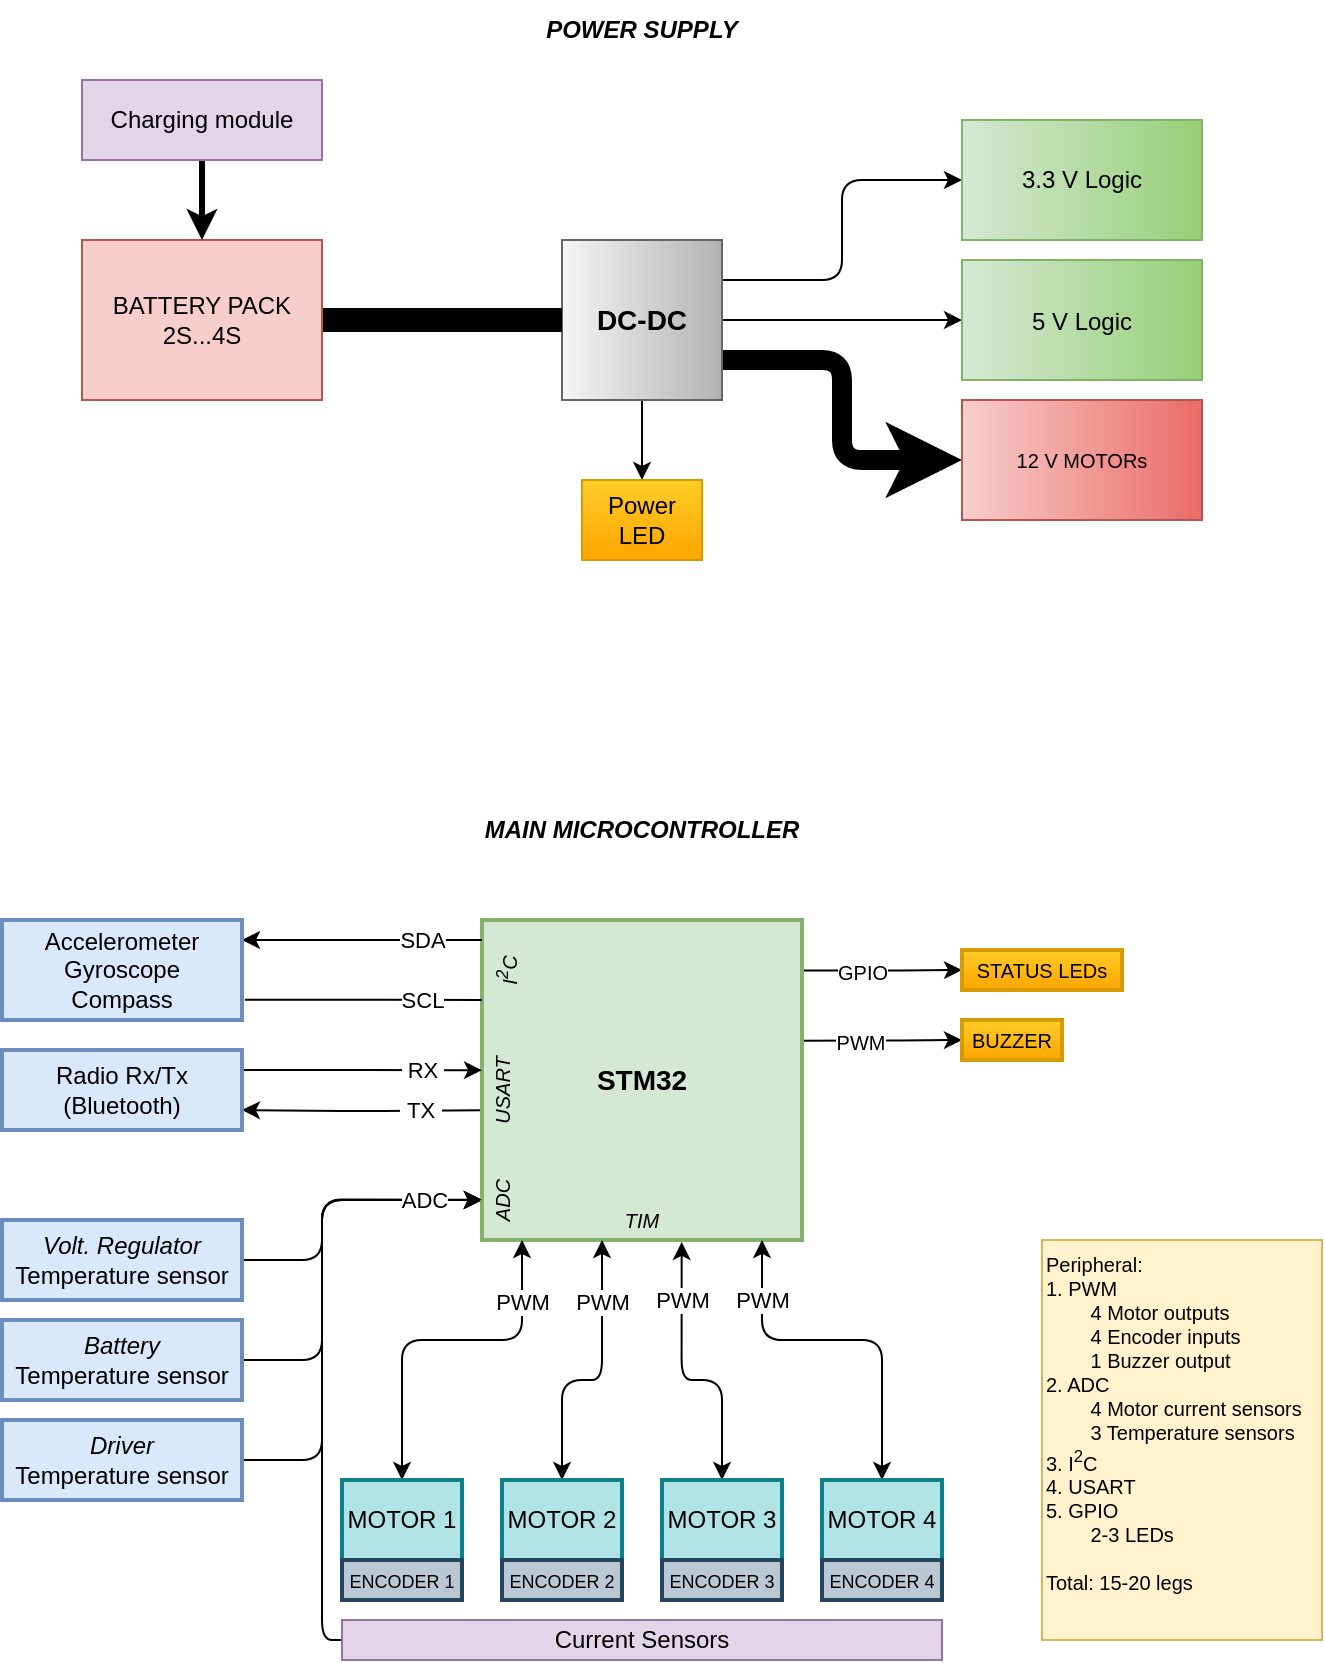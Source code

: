 <mxfile version="16.1.2" type="device"><diagram id="LEbQpBK_BzhCk1a9eABG" name="Schematic Drawing"><mxGraphModel dx="1160" dy="1079" grid="1" gridSize="10" guides="1" tooltips="1" connect="1" arrows="1" fold="1" page="1" pageScale="1" pageWidth="827" pageHeight="1169" background="none" math="0" shadow="0"><root><mxCell id="0"/><mxCell id="1" parent="0"/><mxCell id="eKdlytQEQ9LkMrlvxfEF-3" style="edgeStyle=orthogonalEdgeStyle;rounded=1;orthogonalLoop=1;jettySize=auto;html=1;entryX=0;entryY=0.5;entryDx=0;entryDy=0;" parent="1" source="eKdlytQEQ9LkMrlvxfEF-1" target="-sROZRibO9OlrrewLX2v-52" edge="1"><mxGeometry relative="1" as="geometry"><Array as="points"><mxPoint x="240" y="940"/><mxPoint x="240" y="720"/></Array></mxGeometry></mxCell><mxCell id="Ih8O1nFFS5MO4TN5T60S-7" style="edgeStyle=orthogonalEdgeStyle;rounded=1;orthogonalLoop=1;jettySize=auto;html=1;entryX=0;entryY=0.5;entryDx=0;entryDy=0;fontSize=14;exitX=1;exitY=0.5;exitDx=0;exitDy=0;" parent="1" source="Ih8O1nFFS5MO4TN5T60S-4" edge="1"><mxGeometry relative="1" as="geometry"><mxPoint x="200" y="780.007" as="sourcePoint"/><mxPoint x="320.0" y="720" as="targetPoint"/><Array as="points"><mxPoint x="240" y="750"/><mxPoint x="240" y="720"/></Array></mxGeometry></mxCell><mxCell id="hRBoX0cKJv2C7A1c1I82-6" style="edgeStyle=orthogonalEdgeStyle;rounded=1;orthogonalLoop=1;jettySize=auto;html=1;entryX=0;entryY=0.5;entryDx=0;entryDy=0;fontSize=14;exitX=1;exitY=0.5;exitDx=0;exitDy=0;" parent="1" source="hRBoX0cKJv2C7A1c1I82-3" target="-sROZRibO9OlrrewLX2v-52" edge="1"><mxGeometry relative="1" as="geometry"><Array as="points"><mxPoint x="240" y="800"/><mxPoint x="240" y="720"/></Array></mxGeometry></mxCell><mxCell id="-sROZRibO9OlrrewLX2v-26" style="edgeStyle=orthogonalEdgeStyle;orthogonalLoop=1;jettySize=auto;html=1;exitX=0.002;exitY=0.688;exitDx=0;exitDy=0;rounded=1;entryX=1;entryY=0.75;entryDx=0;entryDy=0;exitPerimeter=0;" parent="1" target="-sROZRibO9OlrrewLX2v-5" edge="1"><mxGeometry relative="1" as="geometry"><mxPoint x="320.32" y="675.08" as="sourcePoint"/><mxPoint x="480" y="425" as="targetPoint"/><Array as="points"/></mxGeometry></mxCell><mxCell id="-sROZRibO9OlrrewLX2v-28" value="&amp;nbsp;TX&amp;nbsp;" style="edgeLabel;html=1;align=center;verticalAlign=middle;resizable=0;points=[];" parent="-sROZRibO9OlrrewLX2v-26" vertex="1" connectable="0"><mxGeometry x="-0.762" y="-2" relative="1" as="geometry"><mxPoint x="-17" y="2" as="offset"/></mxGeometry></mxCell><mxCell id="-sROZRibO9OlrrewLX2v-41" style="edgeStyle=orthogonalEdgeStyle;orthogonalLoop=1;jettySize=auto;html=1;entryX=0;entryY=0.5;entryDx=0;entryDy=0;fontSize=10;startArrow=none;startFill=0;endArrow=classic;endFill=1;rounded=1;exitX=1;exitY=0.158;exitDx=0;exitDy=0;exitPerimeter=0;" parent="1" source="-sROZRibO9OlrrewLX2v-1" target="-sROZRibO9OlrrewLX2v-40" edge="1"><mxGeometry relative="1" as="geometry"><Array as="points"/></mxGeometry></mxCell><mxCell id="-sROZRibO9OlrrewLX2v-43" value="GPIO" style="edgeLabel;html=1;align=center;verticalAlign=middle;resizable=0;points=[];fontSize=10;" parent="-sROZRibO9OlrrewLX2v-41" vertex="1" connectable="0"><mxGeometry x="-0.633" relative="1" as="geometry"><mxPoint x="15" as="offset"/></mxGeometry></mxCell><mxCell id="-sROZRibO9OlrrewLX2v-47" style="edgeStyle=orthogonalEdgeStyle;rounded=1;orthogonalLoop=1;jettySize=auto;html=1;entryX=0;entryY=0.5;entryDx=0;entryDy=0;fontSize=10;startArrow=none;startFill=0;endArrow=classic;endFill=1;strokeColor=default;exitX=1;exitY=0.377;exitDx=0;exitDy=0;exitPerimeter=0;" parent="1" source="-sROZRibO9OlrrewLX2v-1" target="-sROZRibO9OlrrewLX2v-46" edge="1"><mxGeometry relative="1" as="geometry"><mxPoint x="480" y="710" as="sourcePoint"/><Array as="points"/></mxGeometry></mxCell><mxCell id="-sROZRibO9OlrrewLX2v-48" value="PWM" style="edgeLabel;html=1;align=center;verticalAlign=middle;resizable=0;points=[];fontSize=10;" parent="-sROZRibO9OlrrewLX2v-47" vertex="1" connectable="0"><mxGeometry x="-0.378" relative="1" as="geometry"><mxPoint x="4" as="offset"/></mxGeometry></mxCell><mxCell id="-sROZRibO9OlrrewLX2v-1" value="&lt;font style=&quot;font-size: 14px&quot;&gt;&lt;b&gt;STM32&lt;/b&gt;&lt;/font&gt;" style="whiteSpace=wrap;html=1;aspect=fixed;strokeWidth=2;fillColor=#d5e8d4;strokeColor=#82b366;shadow=0;sketch=0;" parent="1" vertex="1"><mxGeometry x="320" y="580" width="160" height="160" as="geometry"/></mxCell><mxCell id="-sROZRibO9OlrrewLX2v-3" style="edgeStyle=orthogonalEdgeStyle;orthogonalLoop=1;jettySize=auto;html=1;rounded=1;entryX=-0.001;entryY=0.874;entryDx=0;entryDy=0;entryPerimeter=0;exitX=1;exitY=0.5;exitDx=0;exitDy=0;" parent="1" source="-sROZRibO9OlrrewLX2v-2" target="-sROZRibO9OlrrewLX2v-1" edge="1"><mxGeometry relative="1" as="geometry"><mxPoint x="300" y="730" as="targetPoint"/><Array as="points"><mxPoint x="240" y="850"/><mxPoint x="240" y="720"/></Array></mxGeometry></mxCell><mxCell id="-sROZRibO9OlrrewLX2v-4" value="ADC" style="edgeLabel;html=1;align=center;verticalAlign=middle;resizable=0;points=[];" parent="-sROZRibO9OlrrewLX2v-3" vertex="1" connectable="0"><mxGeometry x="0.225" y="-1" relative="1" as="geometry"><mxPoint x="50" y="-17" as="offset"/></mxGeometry></mxCell><mxCell id="-sROZRibO9OlrrewLX2v-2" value="&lt;i&gt;Driver&lt;/i&gt;&lt;br&gt;Temperature sensor" style="rounded=0;whiteSpace=wrap;html=1;strokeWidth=2;fillColor=#dae8fc;strokeColor=#6c8ebf;" parent="1" vertex="1"><mxGeometry x="80" y="830" width="120" height="40" as="geometry"/></mxCell><mxCell id="-sROZRibO9OlrrewLX2v-25" style="edgeStyle=orthogonalEdgeStyle;orthogonalLoop=1;jettySize=auto;html=1;entryX=0;entryY=0.563;entryDx=0;entryDy=0;rounded=1;entryPerimeter=0;" parent="1" source="-sROZRibO9OlrrewLX2v-5" edge="1"><mxGeometry relative="1" as="geometry"><mxPoint x="320" y="655.08" as="targetPoint"/><Array as="points"><mxPoint x="250" y="655"/><mxPoint x="250" y="655"/></Array></mxGeometry></mxCell><mxCell id="-sROZRibO9OlrrewLX2v-27" value="&amp;nbsp;RX&amp;nbsp;" style="edgeLabel;html=1;align=center;verticalAlign=middle;resizable=0;points=[];" parent="-sROZRibO9OlrrewLX2v-25" vertex="1" connectable="0"><mxGeometry x="0.748" y="2" relative="1" as="geometry"><mxPoint x="-15" y="2" as="offset"/></mxGeometry></mxCell><mxCell id="-sROZRibO9OlrrewLX2v-5" value="Radio Rx/Tx (Bluetooth)" style="rounded=0;whiteSpace=wrap;html=1;strokeWidth=2;fillColor=#dae8fc;strokeColor=#6c8ebf;" parent="1" vertex="1"><mxGeometry x="80" y="645" width="120" height="40" as="geometry"/></mxCell><mxCell id="-sROZRibO9OlrrewLX2v-13" style="edgeStyle=orthogonalEdgeStyle;rounded=1;orthogonalLoop=1;jettySize=auto;html=1;entryX=0.125;entryY=1;entryDx=0;entryDy=0;entryPerimeter=0;endArrow=classic;endFill=1;startArrow=classic;startFill=1;" parent="1" source="-sROZRibO9OlrrewLX2v-7" edge="1"><mxGeometry relative="1" as="geometry"><mxPoint x="340" y="740" as="targetPoint"/><Array as="points"><mxPoint x="280" y="790"/><mxPoint x="340" y="790"/></Array></mxGeometry></mxCell><mxCell id="-sROZRibO9OlrrewLX2v-22" value="PWM" style="edgeLabel;html=1;align=center;verticalAlign=middle;resizable=0;points=[];" parent="-sROZRibO9OlrrewLX2v-13" vertex="1" connectable="0"><mxGeometry x="0.772" y="1" relative="1" as="geometry"><mxPoint x="1" y="10" as="offset"/></mxGeometry></mxCell><mxCell id="-sROZRibO9OlrrewLX2v-7" value="MOTOR&amp;nbsp;1" style="rounded=0;whiteSpace=wrap;html=1;strokeWidth=2;fillColor=#b0e3e6;strokeColor=#0e8088;" parent="1" vertex="1"><mxGeometry x="250" y="860" width="60" height="40" as="geometry"/></mxCell><mxCell id="-sROZRibO9OlrrewLX2v-11" style="edgeStyle=orthogonalEdgeStyle;rounded=1;orthogonalLoop=1;jettySize=auto;html=1;entryX=0.375;entryY=1;entryDx=0;entryDy=0;entryPerimeter=0;startArrow=classic;startFill=1;endArrow=classic;endFill=1;" parent="1" source="-sROZRibO9OlrrewLX2v-8" edge="1"><mxGeometry relative="1" as="geometry"><mxPoint x="380" y="740" as="targetPoint"/><Array as="points"><mxPoint x="360" y="810"/><mxPoint x="380" y="810"/></Array></mxGeometry></mxCell><mxCell id="-sROZRibO9OlrrewLX2v-21" value="PWM" style="edgeLabel;html=1;align=center;verticalAlign=middle;resizable=0;points=[];" parent="-sROZRibO9OlrrewLX2v-11" vertex="1" connectable="0"><mxGeometry x="0.694" relative="1" as="geometry"><mxPoint y="9" as="offset"/></mxGeometry></mxCell><mxCell id="-sROZRibO9OlrrewLX2v-8" value="MOTOR 2" style="rounded=0;whiteSpace=wrap;html=1;strokeWidth=2;fillColor=#b0e3e6;strokeColor=#0e8088;" parent="1" vertex="1"><mxGeometry x="330" y="860" width="60" height="40" as="geometry"/></mxCell><mxCell id="-sROZRibO9OlrrewLX2v-12" style="edgeStyle=orthogonalEdgeStyle;rounded=1;orthogonalLoop=1;jettySize=auto;html=1;entryX=0.624;entryY=1.006;entryDx=0;entryDy=0;entryPerimeter=0;endArrow=classic;endFill=1;startArrow=classic;startFill=1;" parent="1" source="-sROZRibO9OlrrewLX2v-9" edge="1"><mxGeometry relative="1" as="geometry"><mxPoint x="419.84" y="740.96" as="targetPoint"/><Array as="points"><mxPoint x="440" y="810"/><mxPoint x="420" y="810"/></Array></mxGeometry></mxCell><mxCell id="-sROZRibO9OlrrewLX2v-19" value="PWM" style="edgeLabel;html=1;align=center;verticalAlign=middle;resizable=0;points=[];" parent="-sROZRibO9OlrrewLX2v-12" vertex="1" connectable="0"><mxGeometry x="0.744" relative="1" as="geometry"><mxPoint y="11" as="offset"/></mxGeometry></mxCell><mxCell id="-sROZRibO9OlrrewLX2v-9" value="MOTOR 3" style="rounded=0;whiteSpace=wrap;html=1;strokeWidth=2;fillColor=#b0e3e6;strokeColor=#0e8088;" parent="1" vertex="1"><mxGeometry x="410" y="860" width="60" height="40" as="geometry"/></mxCell><mxCell id="-sROZRibO9OlrrewLX2v-14" style="edgeStyle=orthogonalEdgeStyle;rounded=1;orthogonalLoop=1;jettySize=auto;html=1;entryX=0.875;entryY=1;entryDx=0;entryDy=0;entryPerimeter=0;endArrow=classic;endFill=1;startArrow=classic;startFill=1;" parent="1" source="-sROZRibO9OlrrewLX2v-10" edge="1"><mxGeometry relative="1" as="geometry"><mxPoint x="460" y="740" as="targetPoint"/><Array as="points"><mxPoint x="520" y="790"/><mxPoint x="460" y="790"/></Array></mxGeometry></mxCell><mxCell id="-sROZRibO9OlrrewLX2v-18" value="PWM" style="edgeLabel;html=1;align=center;verticalAlign=middle;resizable=0;points=[];" parent="-sROZRibO9OlrrewLX2v-14" vertex="1" connectable="0"><mxGeometry x="0.778" relative="1" as="geometry"><mxPoint y="10" as="offset"/></mxGeometry></mxCell><mxCell id="-sROZRibO9OlrrewLX2v-10" value="MOTOR 4" style="rounded=0;whiteSpace=wrap;html=1;strokeWidth=2;fillColor=#b0e3e6;strokeColor=#0e8088;" parent="1" vertex="1"><mxGeometry x="490" y="860" width="60" height="40" as="geometry"/></mxCell><mxCell id="-sROZRibO9OlrrewLX2v-30" style="edgeStyle=orthogonalEdgeStyle;rounded=1;orthogonalLoop=1;jettySize=auto;html=1;endArrow=none;endFill=0;startArrow=classic;startFill=1;" parent="1" source="-sROZRibO9OlrrewLX2v-29" edge="1"><mxGeometry relative="1" as="geometry"><mxPoint x="320" y="590" as="targetPoint"/><Array as="points"><mxPoint x="300" y="590"/><mxPoint x="300" y="590"/></Array></mxGeometry></mxCell><mxCell id="-sROZRibO9OlrrewLX2v-32" value="SDA" style="edgeLabel;html=1;align=center;verticalAlign=middle;resizable=0;points=[];" parent="-sROZRibO9OlrrewLX2v-30" vertex="1" connectable="0"><mxGeometry x="0.716" relative="1" as="geometry"><mxPoint x="-13" as="offset"/></mxGeometry></mxCell><mxCell id="-sROZRibO9OlrrewLX2v-31" style="edgeStyle=orthogonalEdgeStyle;rounded=1;orthogonalLoop=1;jettySize=auto;html=1;exitX=1.012;exitY=0.797;exitDx=0;exitDy=0;startArrow=none;startFill=0;endArrow=none;endFill=0;strokeColor=default;exitPerimeter=0;entryX=0;entryY=0.25;entryDx=0;entryDy=0;" parent="1" source="-sROZRibO9OlrrewLX2v-29" target="-sROZRibO9OlrrewLX2v-1" edge="1"><mxGeometry relative="1" as="geometry"><mxPoint x="310" y="620" as="targetPoint"/><Array as="points"/></mxGeometry></mxCell><mxCell id="-sROZRibO9OlrrewLX2v-33" value="SCL" style="edgeLabel;html=1;align=center;verticalAlign=middle;resizable=0;points=[];" parent="-sROZRibO9OlrrewLX2v-31" vertex="1" connectable="0"><mxGeometry x="0.759" relative="1" as="geometry"><mxPoint x="-16" as="offset"/></mxGeometry></mxCell><mxCell id="-sROZRibO9OlrrewLX2v-29" value="Accelerometer&lt;br&gt;Gyroscope&lt;br&gt;Compass" style="rounded=0;whiteSpace=wrap;html=1;strokeWidth=2;fillColor=#dae8fc;strokeColor=#6c8ebf;" parent="1" vertex="1"><mxGeometry x="80" y="580" width="120" height="50" as="geometry"/></mxCell><mxCell id="-sROZRibO9OlrrewLX2v-34" value="&lt;span style=&quot;font-size: 9px&quot;&gt;ENCODER 1&lt;/span&gt;" style="rounded=0;whiteSpace=wrap;html=1;strokeWidth=2;fillColor=#bac8d3;strokeColor=#23445d;" parent="1" vertex="1"><mxGeometry x="250" y="900" width="60" height="20" as="geometry"/></mxCell><mxCell id="-sROZRibO9OlrrewLX2v-35" value="&lt;font style=&quot;font-size: 10px&quot;&gt;&lt;span style=&quot;font-size: 9px&quot;&gt;ENCODER 2&lt;/span&gt;&lt;br&gt;&lt;/font&gt;" style="rounded=0;whiteSpace=wrap;html=1;strokeWidth=2;fillColor=#bac8d3;strokeColor=#23445d;" parent="1" vertex="1"><mxGeometry x="330" y="900" width="60" height="20" as="geometry"/></mxCell><mxCell id="-sROZRibO9OlrrewLX2v-36" value="&lt;span style=&quot;font-size: 9px&quot;&gt;ENCODER 3&lt;/span&gt;" style="rounded=0;whiteSpace=wrap;html=1;strokeWidth=2;fillColor=#bac8d3;strokeColor=#23445d;" parent="1" vertex="1"><mxGeometry x="410" y="900" width="60" height="20" as="geometry"/></mxCell><mxCell id="-sROZRibO9OlrrewLX2v-37" value="&lt;font style=&quot;font-size: 9px&quot;&gt;ENCODER 4&lt;/font&gt;" style="rounded=0;whiteSpace=wrap;html=1;strokeWidth=2;fillColor=#bac8d3;strokeColor=#23445d;" parent="1" vertex="1"><mxGeometry x="490" y="900" width="60" height="20" as="geometry"/></mxCell><mxCell id="-sROZRibO9OlrrewLX2v-38" value="Peripheral:&lt;br&gt;1. PWM&lt;br&gt;&lt;span style=&quot;white-space: pre&quot;&gt;&#9;&lt;/span&gt;4 Motor outputs&lt;br&gt;&lt;span style=&quot;white-space: pre&quot;&gt;&#9;&lt;/span&gt;4 Encoder inputs&lt;br&gt;&lt;span style=&quot;white-space: pre&quot;&gt;&#9;&lt;/span&gt;1 Buzzer output&lt;br&gt;2. ADC&lt;br&gt;&lt;span style=&quot;white-space: pre&quot;&gt;&#9;&lt;/span&gt;4 Motor current sensors&lt;br&gt;&lt;span style=&quot;white-space: pre&quot;&gt;&#9;&lt;/span&gt;3 Temperature sensors&lt;br&gt;3. I&lt;sup&gt;2&lt;/sup&gt;C&lt;br&gt;4. USART&lt;br&gt;5. GPIO&lt;br&gt;&lt;span style=&quot;white-space: pre&quot;&gt;&#9;&lt;/span&gt;2-3 LEDs&lt;br&gt;&lt;br&gt;Total: 15-20 legs" style="text;html=1;strokeColor=#d6b656;fillColor=#fff2cc;align=left;verticalAlign=top;whiteSpace=wrap;rounded=0;fontSize=10;horizontal=1;labelBackgroundColor=none;sketch=0;" parent="1" vertex="1"><mxGeometry x="600" y="740" width="140" height="200" as="geometry"/></mxCell><mxCell id="-sROZRibO9OlrrewLX2v-40" value="STATUS LEDs" style="rounded=0;whiteSpace=wrap;html=1;fontSize=10;strokeWidth=2;horizontal=1;fillColor=#ffcd28;strokeColor=#d79b00;gradientColor=#ffa500;" parent="1" vertex="1"><mxGeometry x="560" y="595" width="80" height="20" as="geometry"/></mxCell><mxCell id="-sROZRibO9OlrrewLX2v-46" value="BUZZER" style="rounded=0;whiteSpace=wrap;html=1;fontSize=10;strokeWidth=2;horizontal=1;fillColor=#ffcd28;strokeColor=#d79b00;gradientColor=#ffa500;" parent="1" vertex="1"><mxGeometry x="560" y="630" width="50" height="20" as="geometry"/></mxCell><mxCell id="-sROZRibO9OlrrewLX2v-50" value="USART" style="text;html=1;strokeColor=none;fillColor=none;align=center;verticalAlign=middle;whiteSpace=wrap;rounded=0;labelBackgroundColor=none;labelBorderColor=none;fontSize=10;fontStyle=2;horizontal=0;" parent="1" vertex="1"><mxGeometry x="320" y="645" width="20" height="40" as="geometry"/></mxCell><mxCell id="-sROZRibO9OlrrewLX2v-51" value="I&lt;sup&gt;2&lt;/sup&gt;C" style="text;html=1;strokeColor=none;fillColor=none;align=center;verticalAlign=middle;whiteSpace=wrap;rounded=0;labelBackgroundColor=none;labelBorderColor=none;fontSize=10;horizontal=0;fontStyle=2" parent="1" vertex="1"><mxGeometry x="320" y="590" width="24" height="30" as="geometry"/></mxCell><mxCell id="-sROZRibO9OlrrewLX2v-52" value="ADC" style="text;html=1;strokeColor=none;fillColor=none;align=center;verticalAlign=middle;whiteSpace=wrap;rounded=0;labelBackgroundColor=none;labelBorderColor=none;fontSize=10;fontStyle=2;horizontal=0;" parent="1" vertex="1"><mxGeometry x="320" y="700" width="20" height="40" as="geometry"/></mxCell><mxCell id="-sROZRibO9OlrrewLX2v-49" value="TIM" style="text;html=1;strokeColor=none;fillColor=none;align=center;verticalAlign=middle;whiteSpace=wrap;rounded=0;labelBackgroundColor=none;labelBorderColor=none;fontSize=10;fontStyle=2" parent="1" vertex="1"><mxGeometry x="355" y="720" width="90" height="20" as="geometry"/></mxCell><mxCell id="hRBoX0cKJv2C7A1c1I82-1" value="MAIN MICROCONTROLLER" style="text;html=1;strokeColor=none;fillColor=none;align=center;verticalAlign=middle;whiteSpace=wrap;rounded=0;fontStyle=3" parent="1" vertex="1"><mxGeometry x="320" y="520" width="160" height="30" as="geometry"/></mxCell><mxCell id="hRBoX0cKJv2C7A1c1I82-3" value="&lt;i&gt;Battery&lt;/i&gt;&lt;br&gt;Temperature sensor" style="rounded=0;whiteSpace=wrap;html=1;strokeWidth=2;fillColor=#dae8fc;strokeColor=#6c8ebf;" parent="1" vertex="1"><mxGeometry x="80" y="780" width="120" height="40" as="geometry"/></mxCell><mxCell id="hRBoX0cKJv2C7A1c1I82-8" value="POWER SUPPLY" style="text;html=1;strokeColor=none;fillColor=none;align=center;verticalAlign=middle;whiteSpace=wrap;rounded=0;fontStyle=3" parent="1" vertex="1"><mxGeometry x="320" y="120" width="160" height="30" as="geometry"/></mxCell><mxCell id="hRBoX0cKJv2C7A1c1I82-9" value="BATTERY PACK&lt;br style=&quot;font-size: 10px;&quot;&gt;2S...4S" style="rounded=0;whiteSpace=wrap;html=1;fontSize=10;fillColor=#f8cecc;strokeColor=#b85450;" parent="1" vertex="1"><mxGeometry x="120" y="240" width="120" height="80" as="geometry"/></mxCell><mxCell id="hRBoX0cKJv2C7A1c1I82-19" style="edgeStyle=orthogonalEdgeStyle;rounded=1;orthogonalLoop=1;jettySize=auto;html=1;entryX=0;entryY=0.5;entryDx=0;entryDy=0;fontSize=14;strokeColor=#000000;strokeWidth=1;" parent="1" source="hRBoX0cKJv2C7A1c1I82-10" target="hRBoX0cKJv2C7A1c1I82-18" edge="1"><mxGeometry relative="1" as="geometry"><Array as="points"><mxPoint x="500" y="260"/><mxPoint x="500" y="210"/></Array></mxGeometry></mxCell><mxCell id="hRBoX0cKJv2C7A1c1I82-23" style="edgeStyle=orthogonalEdgeStyle;rounded=1;orthogonalLoop=1;jettySize=auto;html=1;entryX=0;entryY=0.5;entryDx=0;entryDy=0;fontSize=14;strokeColor=#000000;strokeWidth=10;" parent="1" source="hRBoX0cKJv2C7A1c1I82-10" target="hRBoX0cKJv2C7A1c1I82-20" edge="1"><mxGeometry relative="1" as="geometry"><Array as="points"><mxPoint x="500" y="300"/><mxPoint x="500" y="350"/></Array></mxGeometry></mxCell><mxCell id="hRBoX0cKJv2C7A1c1I82-27" value="" style="edgeStyle=orthogonalEdgeStyle;rounded=1;orthogonalLoop=1;jettySize=auto;html=1;fontSize=14;strokeColor=#000000;strokeWidth=1;" parent="1" source="hRBoX0cKJv2C7A1c1I82-10" target="hRBoX0cKJv2C7A1c1I82-26" edge="1"><mxGeometry relative="1" as="geometry"/></mxCell><mxCell id="Ih8O1nFFS5MO4TN5T60S-9" value="" style="edgeStyle=orthogonalEdgeStyle;rounded=1;orthogonalLoop=1;jettySize=auto;html=1;fontSize=1;strokeColor=#000000;strokeWidth=1;" parent="1" source="hRBoX0cKJv2C7A1c1I82-10" target="Ih8O1nFFS5MO4TN5T60S-8" edge="1"><mxGeometry relative="1" as="geometry"/></mxCell><mxCell id="hRBoX0cKJv2C7A1c1I82-10" value="DC-DC" style="rounded=0;whiteSpace=wrap;html=1;fontSize=14;fillColor=#f5f5f5;gradientColor=#b3b3b3;strokeColor=#666666;gradientDirection=east;fontStyle=1" parent="1" vertex="1"><mxGeometry x="360" y="240" width="80" height="80" as="geometry"/></mxCell><mxCell id="hRBoX0cKJv2C7A1c1I82-12" value="" style="endArrow=none;html=1;rounded=1;fontSize=14;strokeWidth=12;strokeColor=#000000;exitX=1;exitY=0.5;exitDx=0;exitDy=0;entryX=0;entryY=0.5;entryDx=0;entryDy=0;" parent="1" source="hRBoX0cKJv2C7A1c1I82-9" target="hRBoX0cKJv2C7A1c1I82-10" edge="1"><mxGeometry width="50" height="50" relative="1" as="geometry"><mxPoint x="250" y="290" as="sourcePoint"/><mxPoint x="350" y="290" as="targetPoint"/></mxGeometry></mxCell><mxCell id="hRBoX0cKJv2C7A1c1I82-18" value="3.3 V Logic" style="rounded=0;whiteSpace=wrap;html=1;fontSize=12;fillColor=#d5e8d4;strokeColor=#82b366;gradientColor=#97d077;gradientDirection=east;" parent="1" vertex="1"><mxGeometry x="560" y="180" width="120" height="60" as="geometry"/></mxCell><mxCell id="hRBoX0cKJv2C7A1c1I82-20" value="12 V MOTORs" style="rounded=0;whiteSpace=wrap;html=1;fontSize=10;fillColor=#f8cecc;strokeColor=#b85450;gradientColor=#ea6b66;gradientDirection=east;" parent="1" vertex="1"><mxGeometry x="560" y="320" width="120" height="60" as="geometry"/></mxCell><mxCell id="hRBoX0cKJv2C7A1c1I82-26" value="Power LED" style="whiteSpace=wrap;html=1;fontSize=10;rounded=0;fillColor=#ffcd28;gradientColor=#ffa500;strokeColor=#d79b00;" parent="1" vertex="1"><mxGeometry x="370" y="360" width="60" height="40" as="geometry"/></mxCell><mxCell id="Ih8O1nFFS5MO4TN5T60S-1" value="BATTERY PACK&lt;br style=&quot;font-size: 12px;&quot;&gt;2S...4S" style="rounded=0;whiteSpace=wrap;html=1;fontSize=12;fillColor=#f8cecc;strokeColor=#b85450;" parent="1" vertex="1"><mxGeometry x="120" y="240" width="120" height="80" as="geometry"/></mxCell><mxCell id="Ih8O1nFFS5MO4TN5T60S-2" value="Power LED" style="whiteSpace=wrap;html=1;fontSize=12;rounded=0;fillColor=#ffcd28;gradientColor=#ffa500;strokeColor=#d79b00;" parent="1" vertex="1"><mxGeometry x="370" y="360" width="60" height="40" as="geometry"/></mxCell><mxCell id="Ih8O1nFFS5MO4TN5T60S-4" value="&lt;i&gt;Volt. Regulator&lt;br&gt;&lt;/i&gt;Temperature sensor" style="rounded=0;whiteSpace=wrap;html=1;strokeWidth=2;fillColor=#dae8fc;strokeColor=#6c8ebf;" parent="1" vertex="1"><mxGeometry x="80" y="730" width="120" height="40" as="geometry"/></mxCell><mxCell id="Ih8O1nFFS5MO4TN5T60S-8" value="&lt;span style=&quot;font-size: 12px ; font-weight: 400&quot;&gt;5 V Logic&lt;/span&gt;" style="whiteSpace=wrap;html=1;fontSize=14;fillColor=#d5e8d4;strokeColor=#82b366;rounded=0;gradientColor=#97d077;gradientDirection=east;fontStyle=1;" parent="1" vertex="1"><mxGeometry x="560" y="250" width="120" height="60" as="geometry"/></mxCell><mxCell id="eKdlytQEQ9LkMrlvxfEF-1" value="Current Sensors" style="rounded=0;whiteSpace=wrap;html=1;fillColor=#e1d5e7;strokeColor=#9673a6;" parent="1" vertex="1"><mxGeometry x="250" y="930" width="300" height="20" as="geometry"/></mxCell><mxCell id="pH9PsWAeRuT17OaYT4tn-2" style="edgeStyle=orthogonalEdgeStyle;rounded=0;orthogonalLoop=1;jettySize=auto;html=1;entryX=0.5;entryY=0;entryDx=0;entryDy=0;strokeWidth=3;" parent="1" source="pH9PsWAeRuT17OaYT4tn-1" target="Ih8O1nFFS5MO4TN5T60S-1" edge="1"><mxGeometry relative="1" as="geometry"/></mxCell><mxCell id="pH9PsWAeRuT17OaYT4tn-1" value="Charging module" style="rounded=0;whiteSpace=wrap;html=1;fillColor=#e1d5e7;strokeColor=#9673a6;" parent="1" vertex="1"><mxGeometry x="120" y="160" width="120" height="40" as="geometry"/></mxCell></root></mxGraphModel></diagram></mxfile>